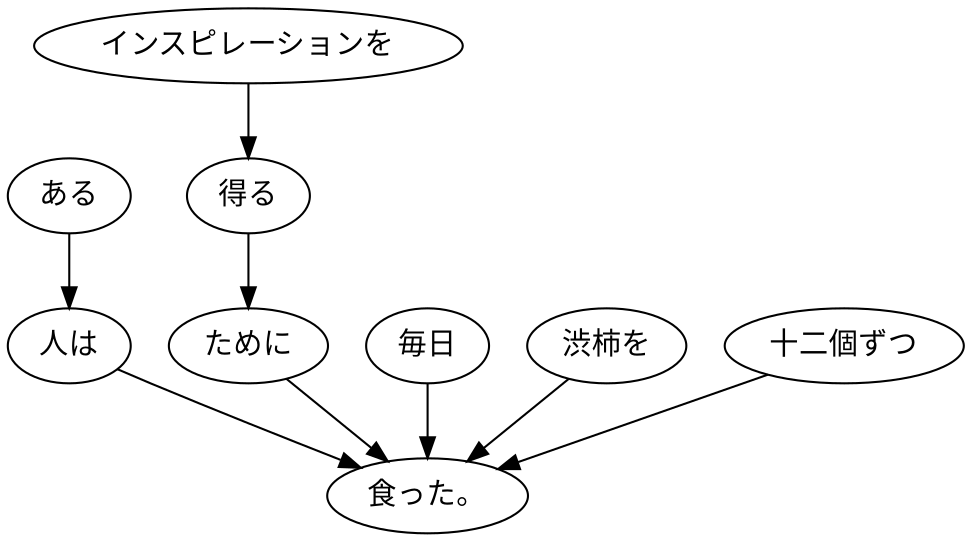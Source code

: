 digraph graph4892 {
	node0 [label="ある"];
	node1 [label="人は"];
	node2 [label="インスピレーションを"];
	node3 [label="得る"];
	node4 [label="ために"];
	node5 [label="毎日"];
	node6 [label="渋柿を"];
	node7 [label="十二個ずつ"];
	node8 [label="食った。"];
	node0 -> node1;
	node1 -> node8;
	node2 -> node3;
	node3 -> node4;
	node4 -> node8;
	node5 -> node8;
	node6 -> node8;
	node7 -> node8;
}

